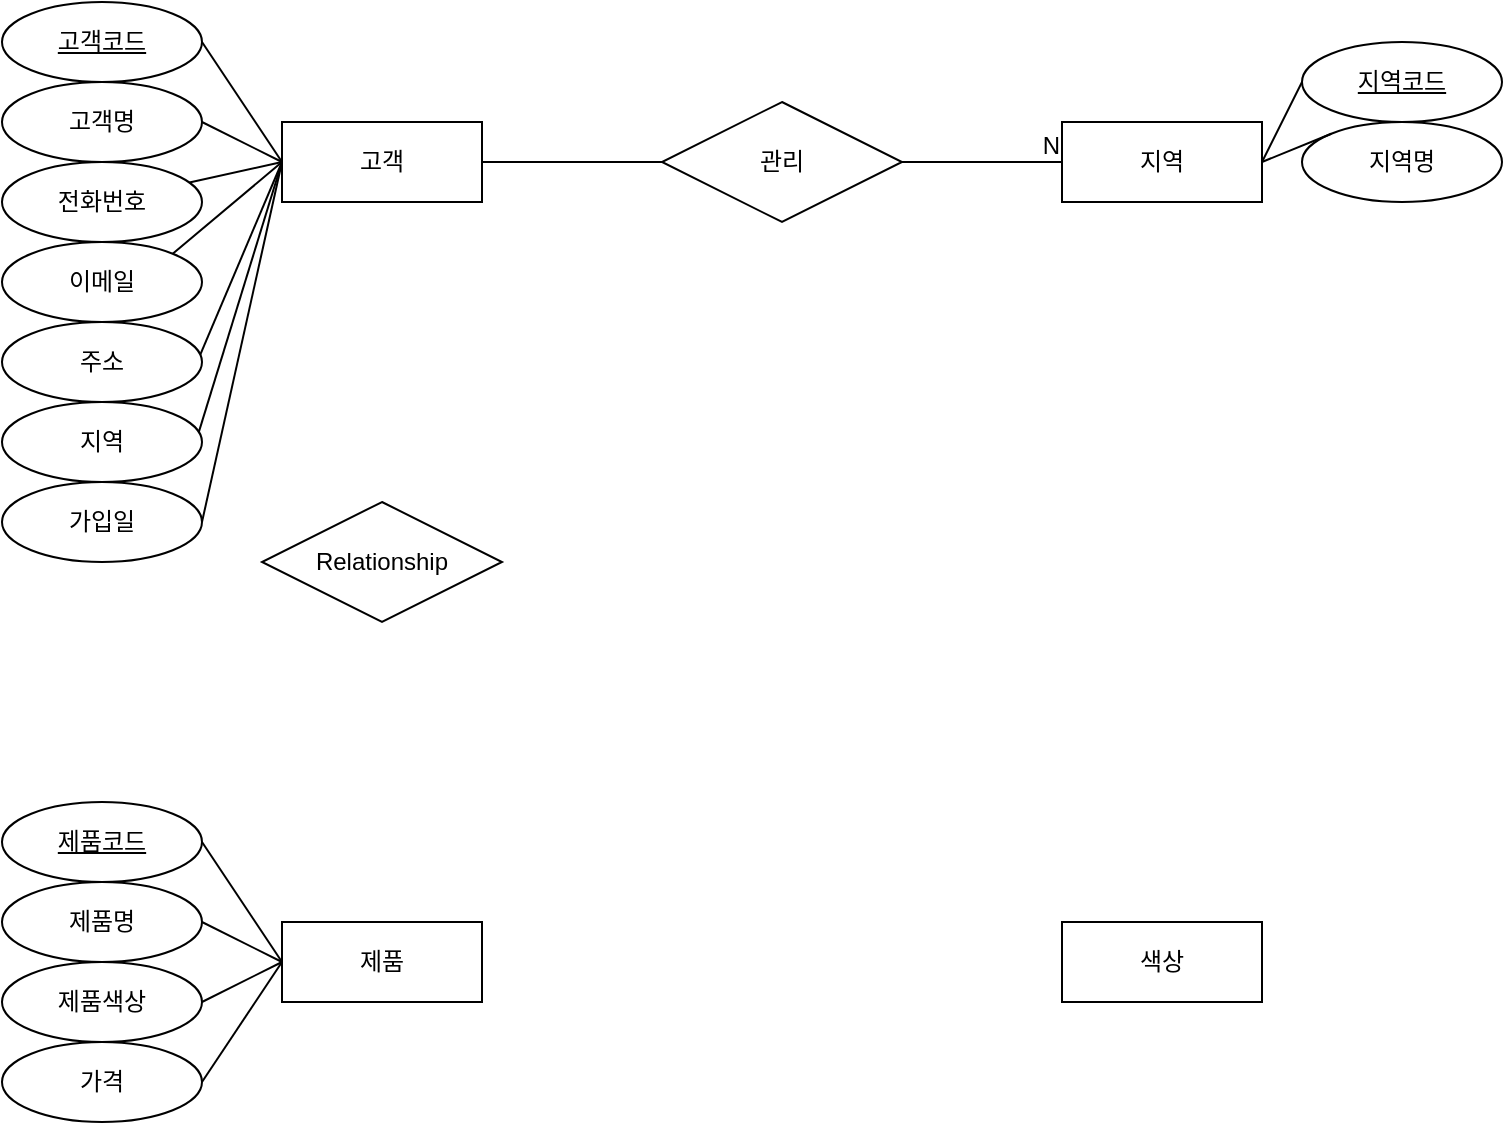 <mxfile version="23.0.2" type="github">
  <diagram name="페이지-1" id="vADR5xO0Vv2GK06GqKf4">
    <mxGraphModel dx="2505" dy="933" grid="1" gridSize="10" guides="1" tooltips="1" connect="1" arrows="1" fold="1" page="1" pageScale="1" pageWidth="827" pageHeight="1169" math="0" shadow="0">
      <root>
        <mxCell id="0" />
        <mxCell id="1" parent="0" />
        <mxCell id="IH9AYqoP_duCxCCF5lhi-1" value="고객" style="whiteSpace=wrap;html=1;align=center;" vertex="1" parent="1">
          <mxGeometry x="120" y="320" width="100" height="40" as="geometry" />
        </mxCell>
        <mxCell id="IH9AYqoP_duCxCCF5lhi-4" value="고객코드" style="ellipse;whiteSpace=wrap;html=1;align=center;fontStyle=4;" vertex="1" parent="1">
          <mxGeometry x="-20" y="260" width="100" height="40" as="geometry" />
        </mxCell>
        <mxCell id="IH9AYqoP_duCxCCF5lhi-5" value="고객명" style="ellipse;whiteSpace=wrap;html=1;align=center;" vertex="1" parent="1">
          <mxGeometry x="-20" y="300" width="100" height="40" as="geometry" />
        </mxCell>
        <mxCell id="IH9AYqoP_duCxCCF5lhi-6" value="전화번호" style="ellipse;whiteSpace=wrap;html=1;align=center;" vertex="1" parent="1">
          <mxGeometry x="-20" y="340" width="100" height="40" as="geometry" />
        </mxCell>
        <mxCell id="IH9AYqoP_duCxCCF5lhi-7" value="이메일" style="ellipse;whiteSpace=wrap;html=1;align=center;" vertex="1" parent="1">
          <mxGeometry x="-20" y="380" width="100" height="40" as="geometry" />
        </mxCell>
        <mxCell id="IH9AYqoP_duCxCCF5lhi-8" value="주소" style="ellipse;whiteSpace=wrap;html=1;align=center;" vertex="1" parent="1">
          <mxGeometry x="-20" y="420" width="100" height="40" as="geometry" />
        </mxCell>
        <mxCell id="IH9AYqoP_duCxCCF5lhi-9" value="지역" style="ellipse;whiteSpace=wrap;html=1;align=center;" vertex="1" parent="1">
          <mxGeometry x="-20" y="460" width="100" height="40" as="geometry" />
        </mxCell>
        <mxCell id="IH9AYqoP_duCxCCF5lhi-10" value="가입일" style="ellipse;whiteSpace=wrap;html=1;align=center;" vertex="1" parent="1">
          <mxGeometry x="-20" y="500" width="100" height="40" as="geometry" />
        </mxCell>
        <mxCell id="IH9AYqoP_duCxCCF5lhi-11" value="지역" style="whiteSpace=wrap;html=1;align=center;" vertex="1" parent="1">
          <mxGeometry x="510" y="320" width="100" height="40" as="geometry" />
        </mxCell>
        <mxCell id="IH9AYqoP_duCxCCF5lhi-12" value="지역코드" style="ellipse;whiteSpace=wrap;html=1;align=center;fontStyle=4;" vertex="1" parent="1">
          <mxGeometry x="630" y="280" width="100" height="40" as="geometry" />
        </mxCell>
        <mxCell id="IH9AYqoP_duCxCCF5lhi-15" value="지역명" style="ellipse;whiteSpace=wrap;html=1;align=center;" vertex="1" parent="1">
          <mxGeometry x="630" y="320" width="100" height="40" as="geometry" />
        </mxCell>
        <mxCell id="IH9AYqoP_duCxCCF5lhi-16" value="제품" style="whiteSpace=wrap;html=1;align=center;" vertex="1" parent="1">
          <mxGeometry x="120" y="720" width="100" height="40" as="geometry" />
        </mxCell>
        <mxCell id="IH9AYqoP_duCxCCF5lhi-17" value="" style="endArrow=none;html=1;rounded=0;exitX=1;exitY=0.5;exitDx=0;exitDy=0;" edge="1" parent="1" source="IH9AYqoP_duCxCCF5lhi-11">
          <mxGeometry relative="1" as="geometry">
            <mxPoint x="560" y="300" as="sourcePoint" />
            <mxPoint x="630" y="300" as="targetPoint" />
          </mxGeometry>
        </mxCell>
        <mxCell id="IH9AYqoP_duCxCCF5lhi-18" value="" style="endArrow=none;html=1;rounded=0;exitX=1;exitY=0.5;exitDx=0;exitDy=0;entryX=0;entryY=0;entryDx=0;entryDy=0;" edge="1" parent="1" source="IH9AYqoP_duCxCCF5lhi-11" target="IH9AYqoP_duCxCCF5lhi-15">
          <mxGeometry relative="1" as="geometry">
            <mxPoint x="620" y="350" as="sourcePoint" />
            <mxPoint x="640" y="310" as="targetPoint" />
          </mxGeometry>
        </mxCell>
        <mxCell id="IH9AYqoP_duCxCCF5lhi-19" value="" style="endArrow=none;html=1;rounded=0;exitX=1;exitY=0.5;exitDx=0;exitDy=0;entryX=0;entryY=0.5;entryDx=0;entryDy=0;" edge="1" parent="1" source="IH9AYqoP_duCxCCF5lhi-4" target="IH9AYqoP_duCxCCF5lhi-1">
          <mxGeometry relative="1" as="geometry">
            <mxPoint x="130" y="400" as="sourcePoint" />
            <mxPoint x="290" y="400" as="targetPoint" />
          </mxGeometry>
        </mxCell>
        <mxCell id="IH9AYqoP_duCxCCF5lhi-20" value="" style="endArrow=none;html=1;rounded=0;exitX=1;exitY=0.5;exitDx=0;exitDy=0;entryX=0;entryY=0.5;entryDx=0;entryDy=0;" edge="1" parent="1" source="IH9AYqoP_duCxCCF5lhi-5" target="IH9AYqoP_duCxCCF5lhi-1">
          <mxGeometry relative="1" as="geometry">
            <mxPoint x="90" y="290" as="sourcePoint" />
            <mxPoint x="130" y="350" as="targetPoint" />
          </mxGeometry>
        </mxCell>
        <mxCell id="IH9AYqoP_duCxCCF5lhi-21" value="" style="endArrow=none;html=1;rounded=0;" edge="1" parent="1" source="IH9AYqoP_duCxCCF5lhi-6">
          <mxGeometry relative="1" as="geometry">
            <mxPoint x="90" y="340" as="sourcePoint" />
            <mxPoint x="120" y="340" as="targetPoint" />
          </mxGeometry>
        </mxCell>
        <mxCell id="IH9AYqoP_duCxCCF5lhi-22" value="" style="endArrow=none;html=1;rounded=0;exitX=1;exitY=0;exitDx=0;exitDy=0;" edge="1" parent="1" source="IH9AYqoP_duCxCCF5lhi-7">
          <mxGeometry relative="1" as="geometry">
            <mxPoint x="69" y="384" as="sourcePoint" />
            <mxPoint x="120" y="340" as="targetPoint" />
          </mxGeometry>
        </mxCell>
        <mxCell id="IH9AYqoP_duCxCCF5lhi-23" value="" style="endArrow=none;html=1;rounded=0;exitX=0.992;exitY=0.404;exitDx=0;exitDy=0;exitPerimeter=0;" edge="1" parent="1" source="IH9AYqoP_duCxCCF5lhi-8">
          <mxGeometry relative="1" as="geometry">
            <mxPoint x="75" y="436" as="sourcePoint" />
            <mxPoint x="120" y="340" as="targetPoint" />
          </mxGeometry>
        </mxCell>
        <mxCell id="IH9AYqoP_duCxCCF5lhi-25" value="" style="endArrow=none;html=1;rounded=0;exitX=0.984;exitY=0.377;exitDx=0;exitDy=0;exitPerimeter=0;entryX=0;entryY=0.5;entryDx=0;entryDy=0;" edge="1" parent="1" source="IH9AYqoP_duCxCCF5lhi-9" target="IH9AYqoP_duCxCCF5lhi-1">
          <mxGeometry relative="1" as="geometry">
            <mxPoint x="88" y="447" as="sourcePoint" />
            <mxPoint x="130" y="350" as="targetPoint" />
          </mxGeometry>
        </mxCell>
        <mxCell id="IH9AYqoP_duCxCCF5lhi-26" value="" style="endArrow=none;html=1;rounded=0;exitX=1;exitY=0.5;exitDx=0;exitDy=0;entryX=0;entryY=0.5;entryDx=0;entryDy=0;" edge="1" parent="1" source="IH9AYqoP_duCxCCF5lhi-10" target="IH9AYqoP_duCxCCF5lhi-1">
          <mxGeometry relative="1" as="geometry">
            <mxPoint x="88" y="485" as="sourcePoint" />
            <mxPoint x="130" y="350" as="targetPoint" />
          </mxGeometry>
        </mxCell>
        <mxCell id="IH9AYqoP_duCxCCF5lhi-30" value="" style="endArrow=none;html=1;rounded=0;exitX=1;exitY=0.5;exitDx=0;exitDy=0;" edge="1" parent="1" source="IH9AYqoP_duCxCCF5lhi-1" target="IH9AYqoP_duCxCCF5lhi-11">
          <mxGeometry relative="1" as="geometry">
            <mxPoint x="170" y="410" as="sourcePoint" />
            <mxPoint x="330" y="410" as="targetPoint" />
          </mxGeometry>
        </mxCell>
        <mxCell id="IH9AYqoP_duCxCCF5lhi-31" value="N" style="resizable=0;html=1;whiteSpace=wrap;align=right;verticalAlign=bottom;" connectable="0" vertex="1" parent="IH9AYqoP_duCxCCF5lhi-30">
          <mxGeometry x="1" relative="1" as="geometry" />
        </mxCell>
        <mxCell id="IH9AYqoP_duCxCCF5lhi-27" value="관리" style="shape=rhombus;perimeter=rhombusPerimeter;whiteSpace=wrap;html=1;align=center;" vertex="1" parent="1">
          <mxGeometry x="310" y="310" width="120" height="60" as="geometry" />
        </mxCell>
        <mxCell id="IH9AYqoP_duCxCCF5lhi-32" value="색상" style="whiteSpace=wrap;html=1;align=center;" vertex="1" parent="1">
          <mxGeometry x="510" y="720" width="100" height="40" as="geometry" />
        </mxCell>
        <mxCell id="IH9AYqoP_duCxCCF5lhi-35" value="제품코드" style="ellipse;whiteSpace=wrap;html=1;align=center;fontStyle=4;" vertex="1" parent="1">
          <mxGeometry x="-20" y="660" width="100" height="40" as="geometry" />
        </mxCell>
        <mxCell id="IH9AYqoP_duCxCCF5lhi-36" value="제품명" style="ellipse;whiteSpace=wrap;html=1;align=center;" vertex="1" parent="1">
          <mxGeometry x="-20" y="700" width="100" height="40" as="geometry" />
        </mxCell>
        <mxCell id="IH9AYqoP_duCxCCF5lhi-37" value="제품색상" style="ellipse;whiteSpace=wrap;html=1;align=center;" vertex="1" parent="1">
          <mxGeometry x="-20" y="740" width="100" height="40" as="geometry" />
        </mxCell>
        <mxCell id="IH9AYqoP_duCxCCF5lhi-39" value="가격" style="ellipse;whiteSpace=wrap;html=1;align=center;" vertex="1" parent="1">
          <mxGeometry x="-20" y="780" width="100" height="40" as="geometry" />
        </mxCell>
        <mxCell id="IH9AYqoP_duCxCCF5lhi-40" value="" style="endArrow=none;html=1;rounded=0;exitX=1;exitY=0.5;exitDx=0;exitDy=0;entryX=0;entryY=0.5;entryDx=0;entryDy=0;" edge="1" parent="1" source="IH9AYqoP_duCxCCF5lhi-35" target="IH9AYqoP_duCxCCF5lhi-16">
          <mxGeometry relative="1" as="geometry">
            <mxPoint x="30" y="740" as="sourcePoint" />
            <mxPoint x="190" y="740" as="targetPoint" />
          </mxGeometry>
        </mxCell>
        <mxCell id="IH9AYqoP_duCxCCF5lhi-41" value="" style="endArrow=none;html=1;rounded=0;exitX=1;exitY=0.5;exitDx=0;exitDy=0;entryX=0;entryY=0.5;entryDx=0;entryDy=0;" edge="1" parent="1" source="IH9AYqoP_duCxCCF5lhi-36" target="IH9AYqoP_duCxCCF5lhi-16">
          <mxGeometry relative="1" as="geometry">
            <mxPoint x="90" y="690" as="sourcePoint" />
            <mxPoint x="130" y="750" as="targetPoint" />
          </mxGeometry>
        </mxCell>
        <mxCell id="IH9AYqoP_duCxCCF5lhi-42" value="" style="endArrow=none;html=1;rounded=0;exitX=1;exitY=0.5;exitDx=0;exitDy=0;entryX=0;entryY=0.5;entryDx=0;entryDy=0;" edge="1" parent="1" source="IH9AYqoP_duCxCCF5lhi-37" target="IH9AYqoP_duCxCCF5lhi-16">
          <mxGeometry relative="1" as="geometry">
            <mxPoint x="90" y="730" as="sourcePoint" />
            <mxPoint x="130" y="750" as="targetPoint" />
          </mxGeometry>
        </mxCell>
        <mxCell id="IH9AYqoP_duCxCCF5lhi-43" value="" style="endArrow=none;html=1;rounded=0;exitX=1;exitY=0.5;exitDx=0;exitDy=0;entryX=0;entryY=0.5;entryDx=0;entryDy=0;" edge="1" parent="1" source="IH9AYqoP_duCxCCF5lhi-39" target="IH9AYqoP_duCxCCF5lhi-16">
          <mxGeometry relative="1" as="geometry">
            <mxPoint x="90" y="770" as="sourcePoint" />
            <mxPoint x="130" y="750" as="targetPoint" />
          </mxGeometry>
        </mxCell>
        <mxCell id="IH9AYqoP_duCxCCF5lhi-44" value="Relationship" style="shape=rhombus;perimeter=rhombusPerimeter;whiteSpace=wrap;html=1;align=center;" vertex="1" parent="1">
          <mxGeometry x="110" y="510" width="120" height="60" as="geometry" />
        </mxCell>
      </root>
    </mxGraphModel>
  </diagram>
</mxfile>
